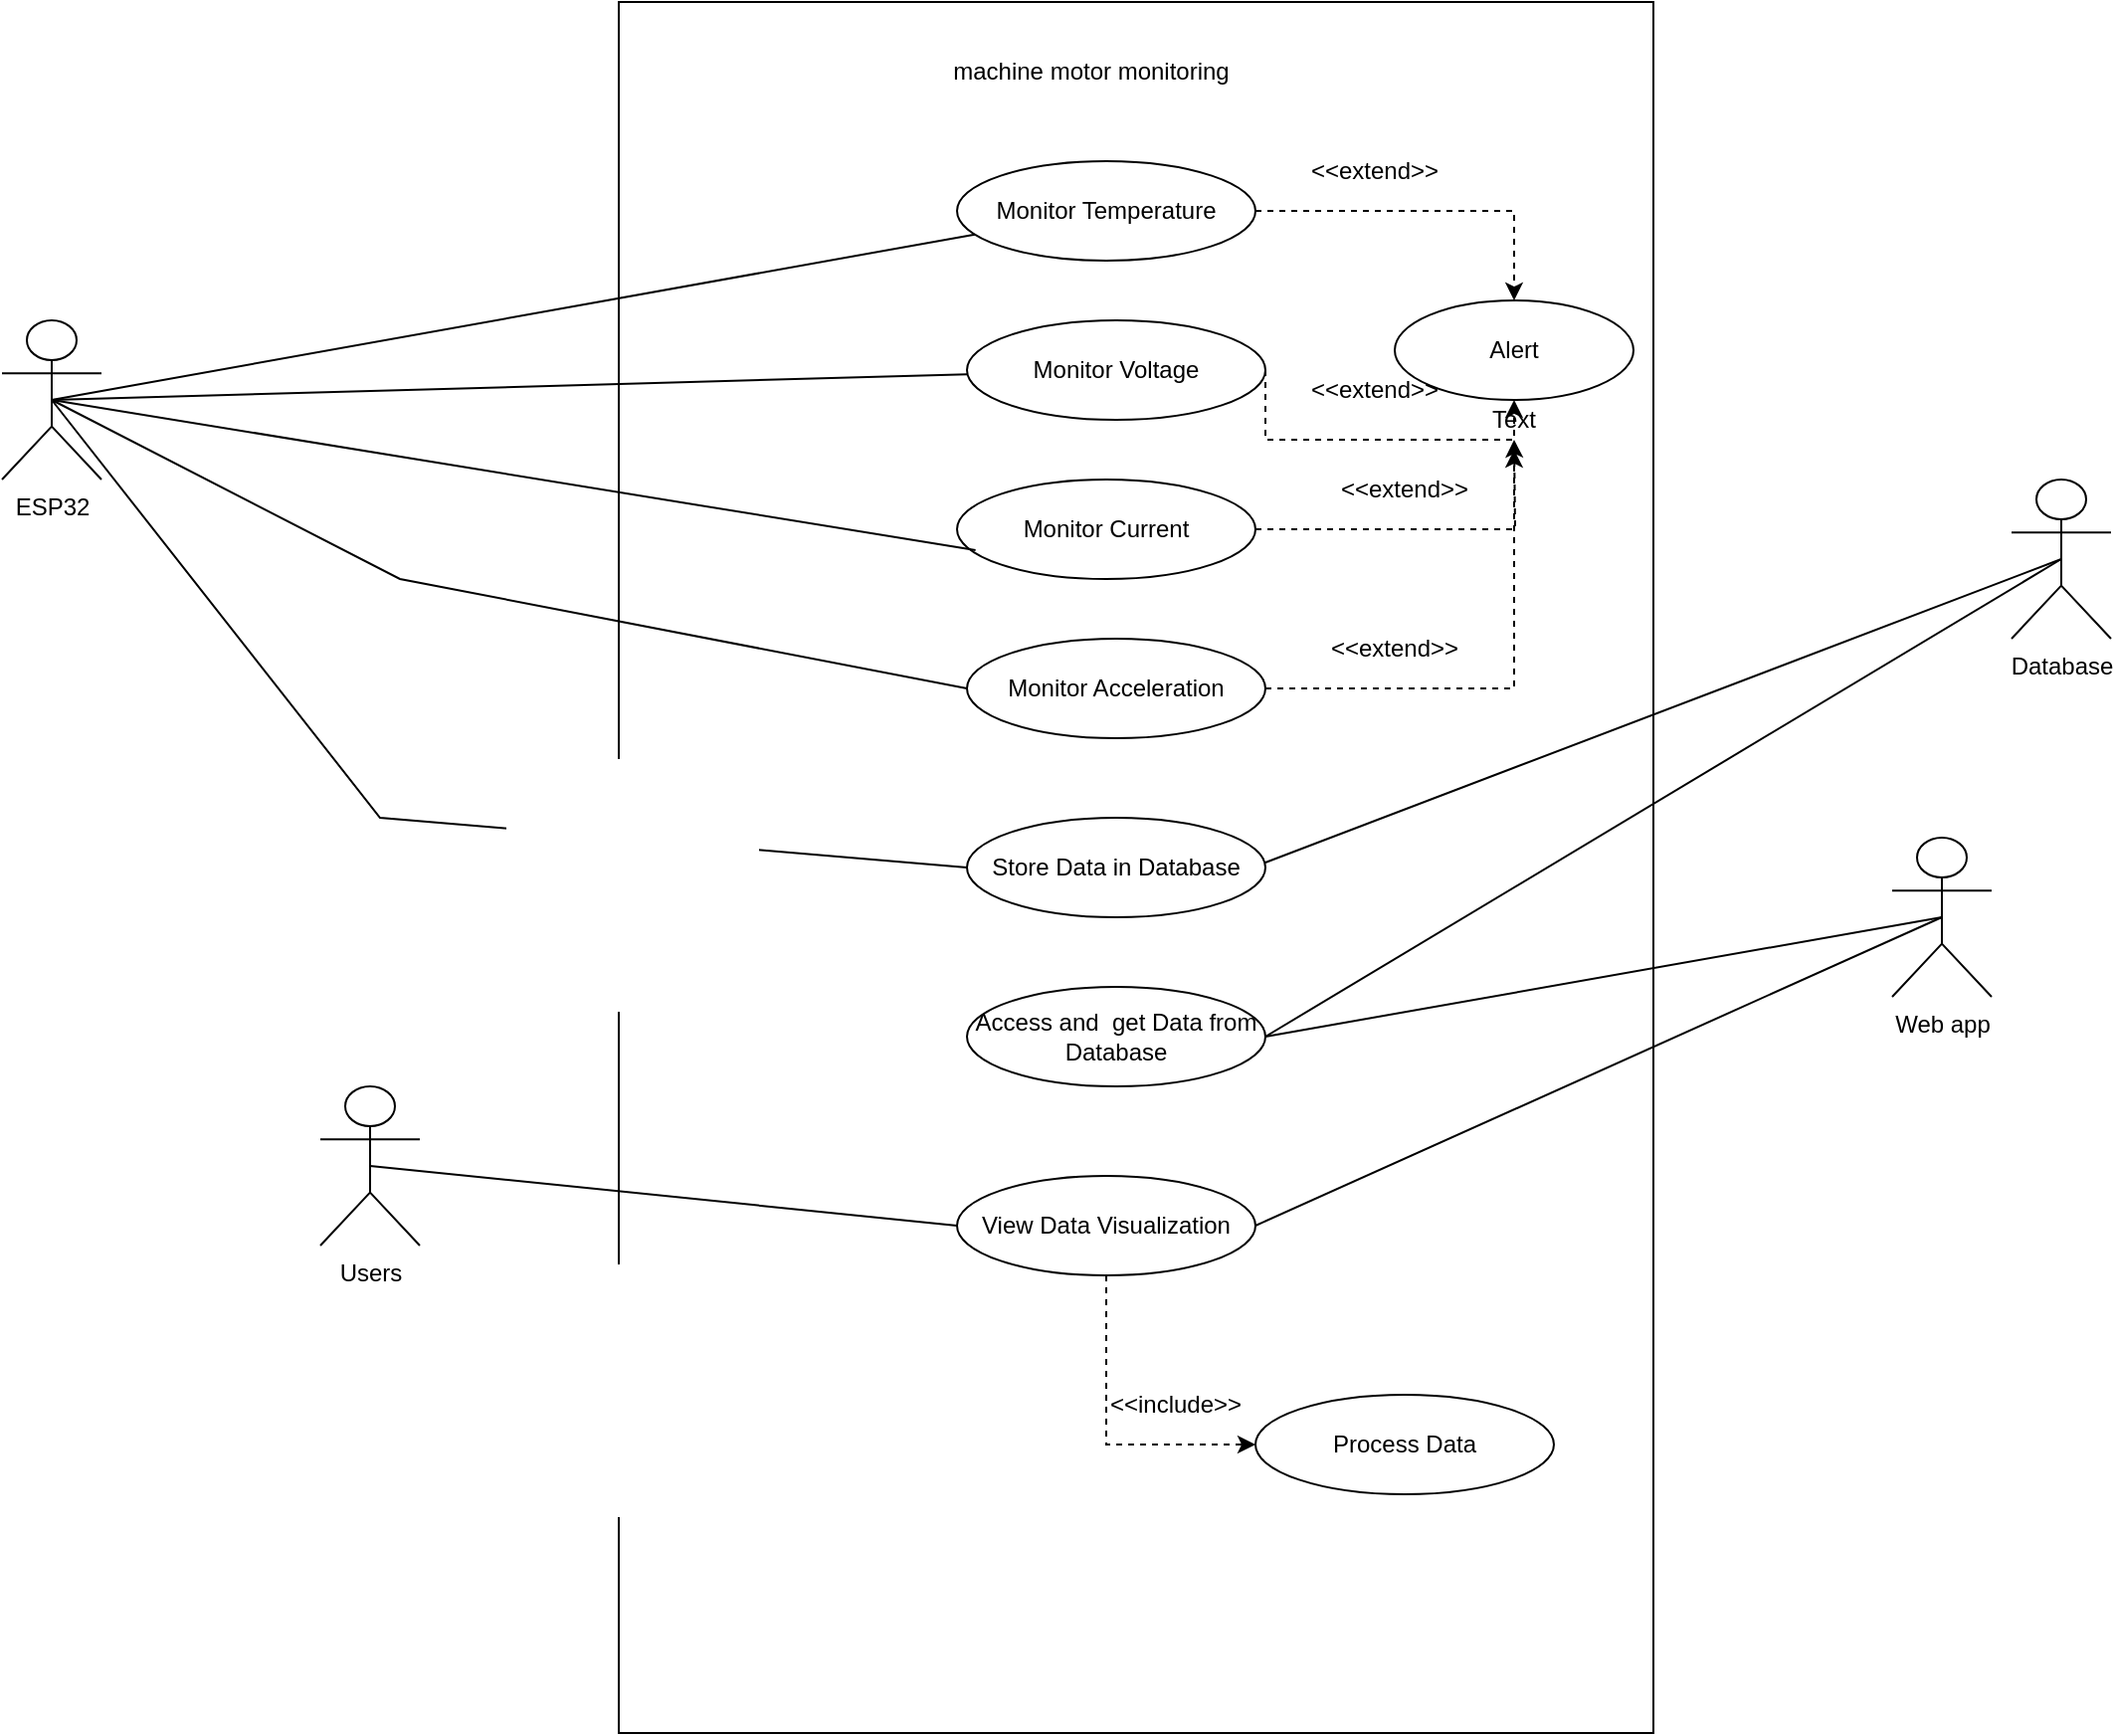 <mxfile version="21.7.5" type="github">
  <diagram name="Page-1" id="uaAQwHM33eKhIU9pJILs">
    <mxGraphModel dx="2284" dy="782" grid="1" gridSize="10" guides="1" tooltips="1" connect="1" arrows="1" fold="1" page="1" pageScale="1" pageWidth="850" pageHeight="1100" math="0" shadow="0">
      <root>
        <mxCell id="0" />
        <mxCell id="1" parent="0" />
        <mxCell id="3TAN3Yj39EKP7RnwMrrD-4" value="ESP32" style="shape=umlActor;verticalLabelPosition=bottom;verticalAlign=top;html=1;outlineConnect=0;" parent="1" vertex="1">
          <mxGeometry x="-10" y="190" width="50" height="80" as="geometry" />
        </mxCell>
        <mxCell id="3TAN3Yj39EKP7RnwMrrD-7" value="Users" style="shape=umlActor;verticalLabelPosition=bottom;verticalAlign=top;html=1;outlineConnect=0;" parent="1" vertex="1">
          <mxGeometry x="150" y="575" width="50" height="80" as="geometry" />
        </mxCell>
        <mxCell id="3TAN3Yj39EKP7RnwMrrD-12" value="" style="rounded=0;whiteSpace=wrap;html=1;" parent="1" vertex="1">
          <mxGeometry x="300" y="30" width="520" height="870" as="geometry" />
        </mxCell>
        <mxCell id="3TAN3Yj39EKP7RnwMrrD-13" value="machine motor monitoring" style="text;html=1;strokeColor=none;fillColor=none;align=center;verticalAlign=middle;whiteSpace=wrap;rounded=0;" parent="1" vertex="1">
          <mxGeometry x="430" y="50" width="215" height="30" as="geometry" />
        </mxCell>
        <mxCell id="_926WgUfIdn6CHfJCB9m-9" style="edgeStyle=orthogonalEdgeStyle;rounded=0;orthogonalLoop=1;jettySize=auto;html=1;entryX=0;entryY=0.5;entryDx=0;entryDy=0;dashed=1;" parent="1" source="3TAN3Yj39EKP7RnwMrrD-14" target="_926WgUfIdn6CHfJCB9m-7" edge="1">
          <mxGeometry relative="1" as="geometry" />
        </mxCell>
        <mxCell id="3TAN3Yj39EKP7RnwMrrD-14" value="View Data Visualization" style="ellipse;whiteSpace=wrap;html=1;" parent="1" vertex="1">
          <mxGeometry x="470" y="620" width="150" height="50" as="geometry" />
        </mxCell>
        <mxCell id="3TAN3Yj39EKP7RnwMrrD-21" value="Database" style="shape=umlActor;verticalLabelPosition=bottom;verticalAlign=top;html=1;outlineConnect=0;" parent="1" vertex="1">
          <mxGeometry x="1000" y="270" width="50" height="80" as="geometry" />
        </mxCell>
        <mxCell id="_926WgUfIdn6CHfJCB9m-26" style="edgeStyle=orthogonalEdgeStyle;rounded=0;orthogonalLoop=1;jettySize=auto;html=1;exitX=1;exitY=0.5;exitDx=0;exitDy=0;dashed=1;" parent="1" source="3TAN3Yj39EKP7RnwMrrD-24" target="_926WgUfIdn6CHfJCB9m-24" edge="1">
          <mxGeometry relative="1" as="geometry" />
        </mxCell>
        <mxCell id="3TAN3Yj39EKP7RnwMrrD-24" value="Monitor Temperature" style="ellipse;whiteSpace=wrap;html=1;" parent="1" vertex="1">
          <mxGeometry x="470" y="110" width="150" height="50" as="geometry" />
        </mxCell>
        <mxCell id="_926WgUfIdn6CHfJCB9m-27" style="edgeStyle=orthogonalEdgeStyle;rounded=0;orthogonalLoop=1;jettySize=auto;html=1;exitX=1;exitY=0.5;exitDx=0;exitDy=0;entryX=0.5;entryY=1;entryDx=0;entryDy=0;dashed=1;" parent="1" source="3TAN3Yj39EKP7RnwMrrD-25" target="_926WgUfIdn6CHfJCB9m-24" edge="1">
          <mxGeometry relative="1" as="geometry">
            <Array as="points">
              <mxPoint x="625" y="250" />
              <mxPoint x="750" y="250" />
            </Array>
          </mxGeometry>
        </mxCell>
        <mxCell id="3TAN3Yj39EKP7RnwMrrD-25" value="Monitor Voltage" style="ellipse;whiteSpace=wrap;html=1;" parent="1" vertex="1">
          <mxGeometry x="475" y="190" width="150" height="50" as="geometry" />
        </mxCell>
        <mxCell id="_926WgUfIdn6CHfJCB9m-28" style="edgeStyle=orthogonalEdgeStyle;rounded=0;orthogonalLoop=1;jettySize=auto;html=1;dashed=1;" parent="1" source="3TAN3Yj39EKP7RnwMrrD-26" edge="1">
          <mxGeometry relative="1" as="geometry">
            <mxPoint x="750" y="250.0" as="targetPoint" />
          </mxGeometry>
        </mxCell>
        <mxCell id="3TAN3Yj39EKP7RnwMrrD-26" value="Monitor Current" style="ellipse;whiteSpace=wrap;html=1;" parent="1" vertex="1">
          <mxGeometry x="470" y="270" width="150" height="50" as="geometry" />
        </mxCell>
        <mxCell id="_926WgUfIdn6CHfJCB9m-29" style="edgeStyle=orthogonalEdgeStyle;rounded=0;orthogonalLoop=1;jettySize=auto;html=1;exitX=1;exitY=0.5;exitDx=0;exitDy=0;dashed=1;" parent="1" source="3TAN3Yj39EKP7RnwMrrD-27" target="_926WgUfIdn6CHfJCB9m-30" edge="1">
          <mxGeometry relative="1" as="geometry">
            <mxPoint x="750" y="240.0" as="targetPoint" />
          </mxGeometry>
        </mxCell>
        <mxCell id="3TAN3Yj39EKP7RnwMrrD-27" value="Monitor Acceleration" style="ellipse;whiteSpace=wrap;html=1;" parent="1" vertex="1">
          <mxGeometry x="475" y="350" width="150" height="50" as="geometry" />
        </mxCell>
        <mxCell id="3TAN3Yj39EKP7RnwMrrD-29" value="Store Data in Database" style="ellipse;whiteSpace=wrap;html=1;" parent="1" vertex="1">
          <mxGeometry x="475" y="440" width="150" height="50" as="geometry" />
        </mxCell>
        <mxCell id="3TAN3Yj39EKP7RnwMrrD-31" value="Access and&amp;nbsp; get Data from Database" style="ellipse;whiteSpace=wrap;html=1;" parent="1" vertex="1">
          <mxGeometry x="475" y="525" width="150" height="50" as="geometry" />
        </mxCell>
        <mxCell id="3TAN3Yj39EKP7RnwMrrD-32" value="Web app" style="shape=umlActor;verticalLabelPosition=bottom;verticalAlign=top;html=1;outlineConnect=0;" parent="1" vertex="1">
          <mxGeometry x="940" y="450" width="50" height="80" as="geometry" />
        </mxCell>
        <mxCell id="3TAN3Yj39EKP7RnwMrrD-33" value="" style="endArrow=none;html=1;rounded=0;exitX=0.5;exitY=0.5;exitDx=0;exitDy=0;exitPerimeter=0;" parent="1" source="3TAN3Yj39EKP7RnwMrrD-4" target="3TAN3Yj39EKP7RnwMrrD-24" edge="1">
          <mxGeometry width="50" height="50" relative="1" as="geometry">
            <mxPoint x="320" y="350" as="sourcePoint" />
            <mxPoint x="370" y="300" as="targetPoint" />
          </mxGeometry>
        </mxCell>
        <mxCell id="3TAN3Yj39EKP7RnwMrrD-34" value="" style="endArrow=none;html=1;rounded=0;exitX=0.5;exitY=0.5;exitDx=0;exitDy=0;exitPerimeter=0;" parent="1" source="3TAN3Yj39EKP7RnwMrrD-4" target="3TAN3Yj39EKP7RnwMrrD-25" edge="1">
          <mxGeometry width="50" height="50" relative="1" as="geometry">
            <mxPoint x="320" y="350" as="sourcePoint" />
            <mxPoint x="370" y="300" as="targetPoint" />
          </mxGeometry>
        </mxCell>
        <mxCell id="3TAN3Yj39EKP7RnwMrrD-35" value="" style="endArrow=none;html=1;rounded=0;entryX=0.062;entryY=0.711;entryDx=0;entryDy=0;entryPerimeter=0;exitX=0.5;exitY=0.5;exitDx=0;exitDy=0;exitPerimeter=0;" parent="1" source="3TAN3Yj39EKP7RnwMrrD-4" target="3TAN3Yj39EKP7RnwMrrD-26" edge="1">
          <mxGeometry width="50" height="50" relative="1" as="geometry">
            <mxPoint x="320" y="350" as="sourcePoint" />
            <mxPoint x="370" y="300" as="targetPoint" />
          </mxGeometry>
        </mxCell>
        <mxCell id="3TAN3Yj39EKP7RnwMrrD-37" value="" style="endArrow=none;html=1;rounded=0;entryX=0;entryY=0.5;entryDx=0;entryDy=0;exitX=0.5;exitY=0.5;exitDx=0;exitDy=0;exitPerimeter=0;" parent="1" source="3TAN3Yj39EKP7RnwMrrD-4" target="3TAN3Yj39EKP7RnwMrrD-27" edge="1">
          <mxGeometry width="50" height="50" relative="1" as="geometry">
            <mxPoint x="320" y="350" as="sourcePoint" />
            <mxPoint x="370" y="300" as="targetPoint" />
            <Array as="points">
              <mxPoint x="190" y="320" />
            </Array>
          </mxGeometry>
        </mxCell>
        <mxCell id="3TAN3Yj39EKP7RnwMrrD-38" value="" style="endArrow=none;html=1;rounded=0;entryX=0;entryY=0.5;entryDx=0;entryDy=0;exitX=0.5;exitY=0.5;exitDx=0;exitDy=0;exitPerimeter=0;" parent="1" source="3TAN3Yj39EKP7RnwMrrD-4" target="3TAN3Yj39EKP7RnwMrrD-29" edge="1">
          <mxGeometry width="50" height="50" relative="1" as="geometry">
            <mxPoint x="320" y="350" as="sourcePoint" />
            <mxPoint x="370" y="300" as="targetPoint" />
            <Array as="points">
              <mxPoint x="180" y="440" />
            </Array>
          </mxGeometry>
        </mxCell>
        <mxCell id="3TAN3Yj39EKP7RnwMrrD-39" value="" style="endArrow=none;html=1;rounded=0;exitX=0.5;exitY=0.5;exitDx=0;exitDy=0;exitPerimeter=0;entryX=0;entryY=0.5;entryDx=0;entryDy=0;" parent="1" source="3TAN3Yj39EKP7RnwMrrD-21" edge="1">
          <mxGeometry width="50" height="50" relative="1" as="geometry">
            <mxPoint x="1105" y="287.5" as="sourcePoint" />
            <mxPoint x="625" y="462.5" as="targetPoint" />
          </mxGeometry>
        </mxCell>
        <mxCell id="3TAN3Yj39EKP7RnwMrrD-40" value="" style="endArrow=none;html=1;rounded=0;entryX=0;entryY=0.5;entryDx=0;entryDy=0;exitX=0.5;exitY=0.5;exitDx=0;exitDy=0;exitPerimeter=0;" parent="1" source="3TAN3Yj39EKP7RnwMrrD-21" edge="1">
          <mxGeometry width="50" height="50" relative="1" as="geometry">
            <mxPoint x="1100" y="290" as="sourcePoint" />
            <mxPoint x="625" y="550" as="targetPoint" />
          </mxGeometry>
        </mxCell>
        <mxCell id="3TAN3Yj39EKP7RnwMrrD-41" value="" style="endArrow=none;html=1;rounded=0;exitX=0.5;exitY=0.5;exitDx=0;exitDy=0;exitPerimeter=0;entryX=1;entryY=0.5;entryDx=0;entryDy=0;" parent="1" source="3TAN3Yj39EKP7RnwMrrD-32" target="3TAN3Yj39EKP7RnwMrrD-31" edge="1">
          <mxGeometry width="50" height="50" relative="1" as="geometry">
            <mxPoint x="320" y="350" as="sourcePoint" />
            <mxPoint x="370" y="300" as="targetPoint" />
          </mxGeometry>
        </mxCell>
        <mxCell id="3TAN3Yj39EKP7RnwMrrD-42" value="" style="endArrow=none;html=1;rounded=0;exitX=0.5;exitY=0.5;exitDx=0;exitDy=0;exitPerimeter=0;entryX=0;entryY=0.5;entryDx=0;entryDy=0;" parent="1" source="3TAN3Yj39EKP7RnwMrrD-7" target="3TAN3Yj39EKP7RnwMrrD-14" edge="1">
          <mxGeometry width="50" height="50" relative="1" as="geometry">
            <mxPoint x="320" y="490" as="sourcePoint" />
            <mxPoint x="370" y="440" as="targetPoint" />
          </mxGeometry>
        </mxCell>
        <mxCell id="_926WgUfIdn6CHfJCB9m-5" value="" style="endArrow=none;html=1;rounded=0;entryX=0.5;entryY=0.5;entryDx=0;entryDy=0;entryPerimeter=0;exitX=1;exitY=0.5;exitDx=0;exitDy=0;" parent="1" source="3TAN3Yj39EKP7RnwMrrD-14" target="3TAN3Yj39EKP7RnwMrrD-32" edge="1">
          <mxGeometry width="50" height="50" relative="1" as="geometry">
            <mxPoint x="580" y="550" as="sourcePoint" />
            <mxPoint x="630" y="500" as="targetPoint" />
          </mxGeometry>
        </mxCell>
        <mxCell id="_926WgUfIdn6CHfJCB9m-7" value="Process Data" style="ellipse;whiteSpace=wrap;html=1;" parent="1" vertex="1">
          <mxGeometry x="620" y="730" width="150" height="50" as="geometry" />
        </mxCell>
        <mxCell id="_926WgUfIdn6CHfJCB9m-10" value="&amp;lt;&amp;lt;include&amp;gt;&amp;gt;" style="text;html=1;strokeColor=none;fillColor=none;align=center;verticalAlign=middle;whiteSpace=wrap;rounded=0;" parent="1" vertex="1">
          <mxGeometry x="550" y="720" width="60" height="30" as="geometry" />
        </mxCell>
        <mxCell id="_926WgUfIdn6CHfJCB9m-24" value="Alert" style="ellipse;whiteSpace=wrap;html=1;" parent="1" vertex="1">
          <mxGeometry x="690" y="180" width="120" height="50" as="geometry" />
        </mxCell>
        <mxCell id="_926WgUfIdn6CHfJCB9m-30" value="Text" style="text;html=1;strokeColor=none;fillColor=none;align=center;verticalAlign=middle;whiteSpace=wrap;rounded=0;" parent="1" vertex="1">
          <mxGeometry x="720" y="225.0" width="60" height="30" as="geometry" />
        </mxCell>
        <mxCell id="_926WgUfIdn6CHfJCB9m-31" value="&amp;lt;&amp;lt;extend&amp;gt;&amp;gt;" style="text;html=1;strokeColor=none;fillColor=none;align=center;verticalAlign=middle;whiteSpace=wrap;rounded=0;" parent="1" vertex="1">
          <mxGeometry x="650" y="100" width="60" height="30" as="geometry" />
        </mxCell>
        <mxCell id="_926WgUfIdn6CHfJCB9m-33" value="&amp;lt;&amp;lt;extend&amp;gt;&amp;gt;" style="text;html=1;strokeColor=none;fillColor=none;align=center;verticalAlign=middle;whiteSpace=wrap;rounded=0;" parent="1" vertex="1">
          <mxGeometry x="650" y="210" width="60" height="30" as="geometry" />
        </mxCell>
        <mxCell id="_926WgUfIdn6CHfJCB9m-34" value="&amp;lt;&amp;lt;extend&amp;gt;&amp;gt;" style="text;html=1;strokeColor=none;fillColor=none;align=center;verticalAlign=middle;whiteSpace=wrap;rounded=0;" parent="1" vertex="1">
          <mxGeometry x="665" y="260" width="60" height="30" as="geometry" />
        </mxCell>
        <mxCell id="_926WgUfIdn6CHfJCB9m-35" value="&amp;lt;&amp;lt;extend&amp;gt;&amp;gt;" style="text;html=1;strokeColor=none;fillColor=none;align=center;verticalAlign=middle;whiteSpace=wrap;rounded=0;" parent="1" vertex="1">
          <mxGeometry x="660" y="340" width="60" height="30" as="geometry" />
        </mxCell>
      </root>
    </mxGraphModel>
  </diagram>
</mxfile>
